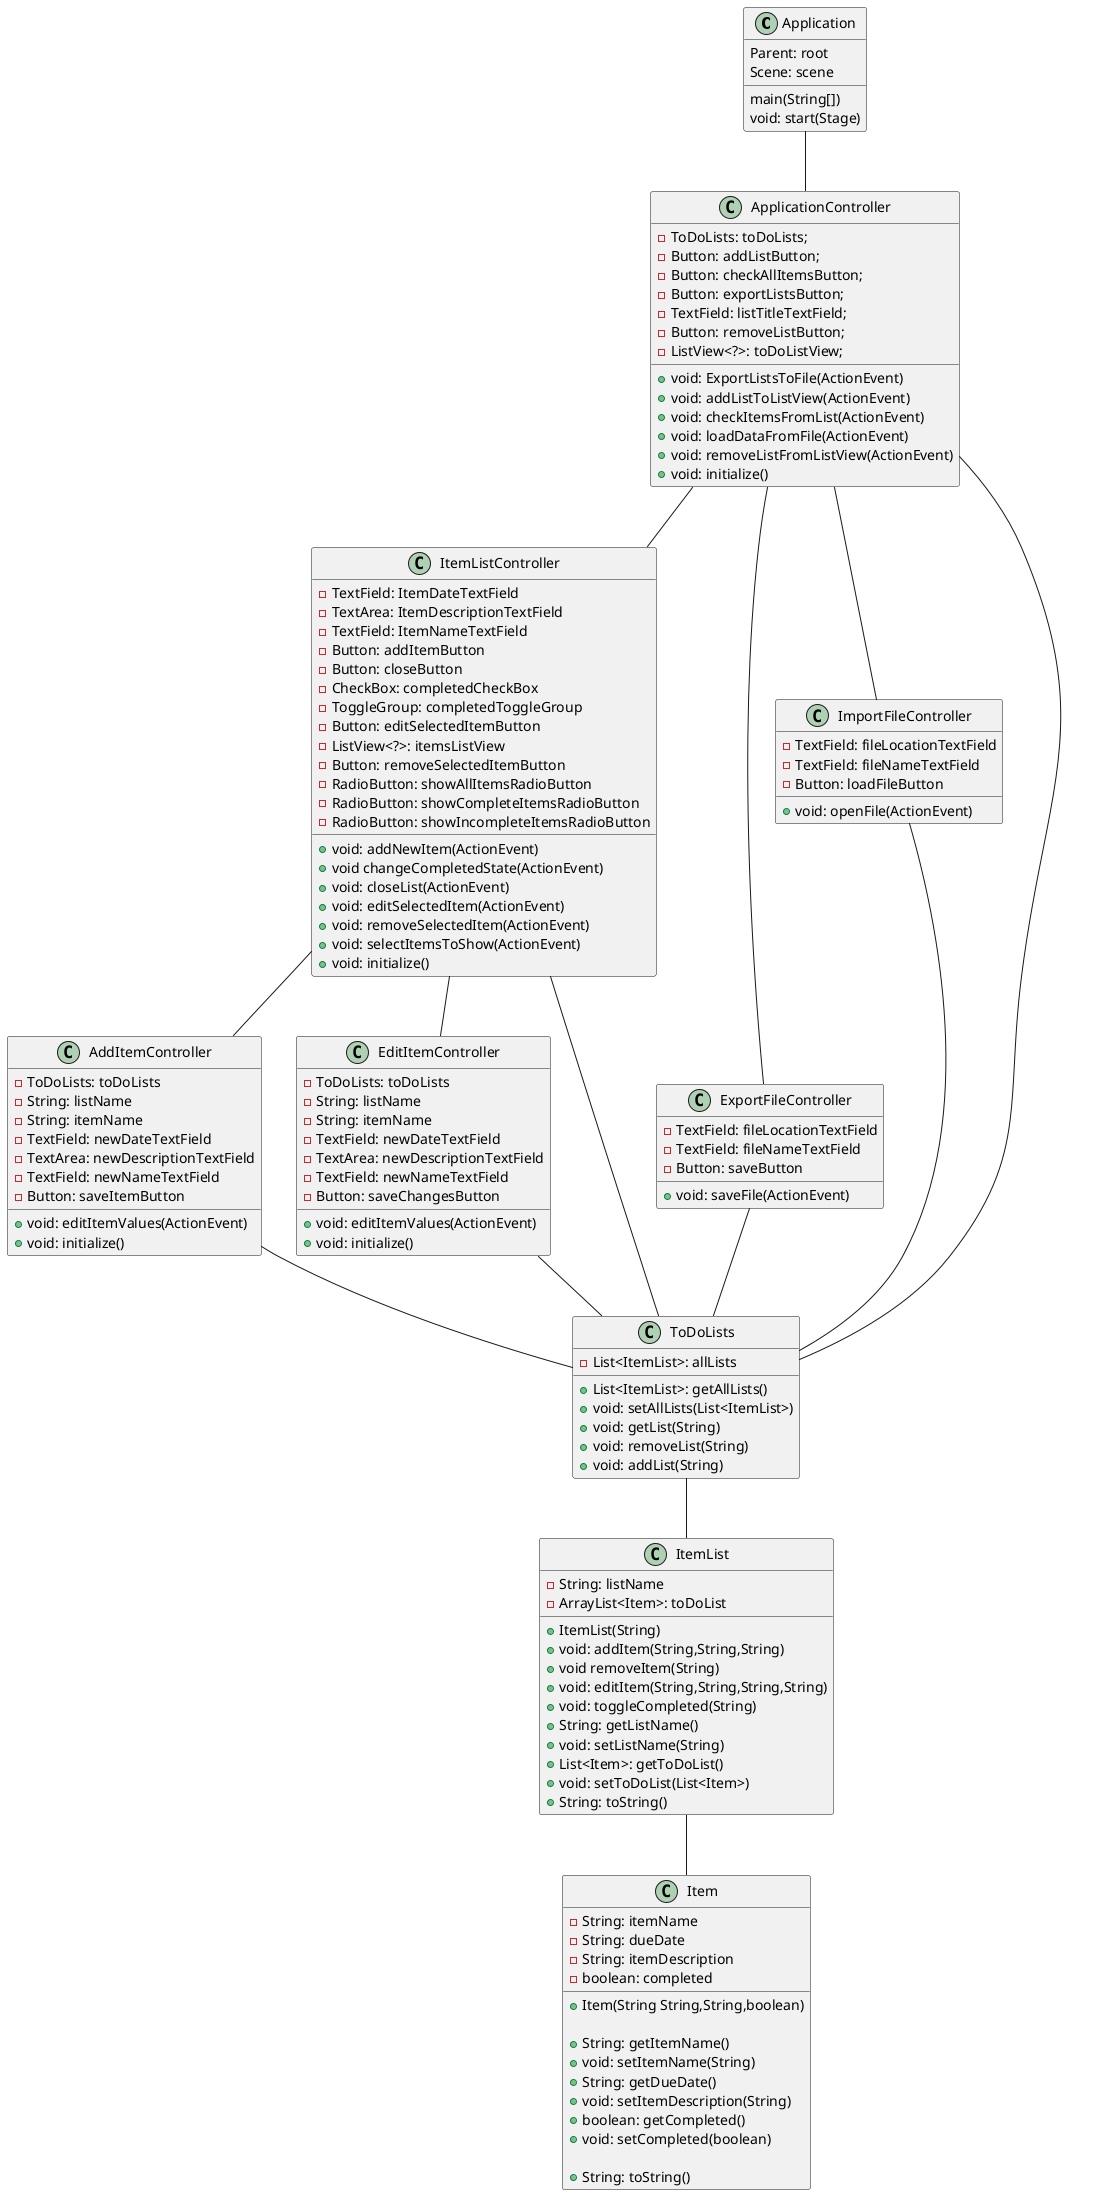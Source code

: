 @startuml

Application -- ApplicationController
ApplicationController -- ItemListController
ItemListController -- AddItemController
ItemListController -- EditItemController
ApplicationController -- ExportFileController
ApplicationController -- ImportFileController
ApplicationController -- ToDoLists
ItemListController -- ToDoLists
AddItemController -- ToDoLists
EditItemController -- ToDoLists
ExportFileController -- ToDoLists
ImportFileController -- ToDoLists

ToDoLists -- ItemList
ItemList -- Item

class Application {
    main(String[])
    void: start(Stage)
    Parent: root
    Scene: scene
}

class ToDoLists {
-List<ItemList>: allLists

+List<ItemList>: getAllLists()
+void: setAllLists(List<ItemList>)
+void: getList(String)
+void: removeList(String)
+void: addList(String)
}

class ItemList {
-String: listName
-ArrayList<Item>: toDoList

+ItemList(String)
+void: addItem(String,String,String)
+void removeItem(String)
+void: editItem(String,String,String,String)
+void: toggleCompleted(String)
+String: getListName()
+void: setListName(String)
+List<Item>: getToDoList()
+void: setToDoList(List<Item>)
+String: toString()
}

class Item {
-String: itemName
-String: dueDate
-String: itemDescription
-boolean: completed

+Item(String String,String,boolean)

+String: getItemName()
+void: setItemName(String)
+String: getDueDate()
+void: setItemDescription(String)
+boolean: getCompleted()
+void: setCompleted(boolean)

+String: toString()
}

class ApplicationController {
-ToDoLists: toDoLists;
-Button: addListButton;
-Button: checkAllItemsButton;
-Button: exportListsButton;
-TextField: listTitleTextField;
-Button: removeListButton;
-ListView<?>: toDoListView;

+void: ExportListsToFile(ActionEvent)
+void: addListToListView(ActionEvent)
+void: checkItemsFromList(ActionEvent)
+void: loadDataFromFile(ActionEvent)
+void: removeListFromListView(ActionEvent)
+void: initialize()
}

class ItemListController {
-TextField: ItemDateTextField
-TextArea: ItemDescriptionTextField
-TextField: ItemNameTextField
-Button: addItemButton
-Button: closeButton
-CheckBox: completedCheckBox
-ToggleGroup: completedToggleGroup
-Button: editSelectedItemButton
-ListView<?>: itemsListView
-Button: removeSelectedItemButton
-RadioButton: showAllItemsRadioButton
-RadioButton: showCompleteItemsRadioButton
-RadioButton: showIncompleteItemsRadioButton

+void: addNewItem(ActionEvent)
+void changeCompletedState(ActionEvent)
+void: closeList(ActionEvent)
+void: editSelectedItem(ActionEvent)
+void: removeSelectedItem(ActionEvent)
+void: selectItemsToShow(ActionEvent)
+void: initialize()
}

class AddItemController {
-ToDoLists: toDoLists
-String: listName
-String: itemName
-TextField: newDateTextField
-TextArea: newDescriptionTextField
-TextField: newNameTextField
-Button: saveItemButton

+void: editItemValues(ActionEvent)
+void: initialize()
}

class EditItemController {
-ToDoLists: toDoLists
-String: listName
-String: itemName
-TextField: newDateTextField
-TextArea: newDescriptionTextField
-TextField: newNameTextField
-Button: saveChangesButton

+void: editItemValues(ActionEvent)
+void: initialize()
}

class ExportFileController {
-TextField: fileLocationTextField
-TextField: fileNameTextField
-Button: saveButton

+void: saveFile(ActionEvent)
}

class ImportFileController {
-TextField: fileLocationTextField
-TextField: fileNameTextField
-Button: loadFileButton

+void: openFile(ActionEvent)
}
@enduml